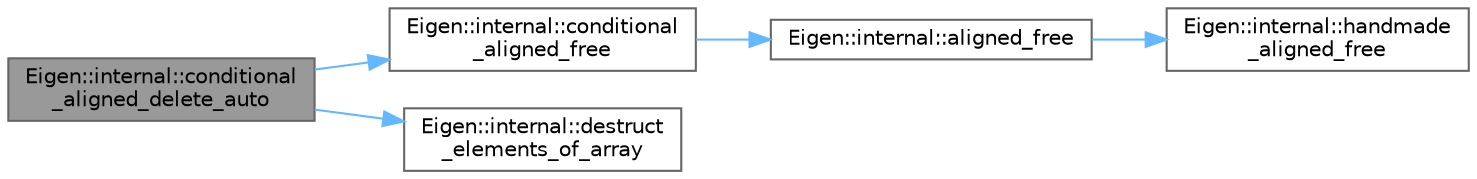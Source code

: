 digraph "Eigen::internal::conditional_aligned_delete_auto"
{
 // LATEX_PDF_SIZE
  bgcolor="transparent";
  edge [fontname=Helvetica,fontsize=10,labelfontname=Helvetica,labelfontsize=10];
  node [fontname=Helvetica,fontsize=10,shape=box,height=0.2,width=0.4];
  rankdir="LR";
  Node1 [id="Node000001",label="Eigen::internal::conditional\l_aligned_delete_auto",height=0.2,width=0.4,color="gray40", fillcolor="grey60", style="filled", fontcolor="black",tooltip=" "];
  Node1 -> Node2 [id="edge1_Node000001_Node000002",color="steelblue1",style="solid",tooltip=" "];
  Node2 [id="Node000002",label="Eigen::internal::conditional\l_aligned_free",height=0.2,width=0.4,color="grey40", fillcolor="white", style="filled",URL="$namespace_eigen_1_1internal.html#a2a7fb46ed6502862862b417071e3d618",tooltip=" "];
  Node2 -> Node3 [id="edge2_Node000002_Node000003",color="steelblue1",style="solid",tooltip=" "];
  Node3 [id="Node000003",label="Eigen::internal::aligned_free",height=0.2,width=0.4,color="grey40", fillcolor="white", style="filled",URL="$namespace_eigen_1_1internal.html#adad153f95799bcc02d86235418c0a73f",tooltip=" "];
  Node3 -> Node4 [id="edge3_Node000003_Node000004",color="steelblue1",style="solid",tooltip=" "];
  Node4 [id="Node000004",label="Eigen::internal::handmade\l_aligned_free",height=0.2,width=0.4,color="grey40", fillcolor="white", style="filled",URL="$namespace_eigen_1_1internal.html#a2a2e468d0c36a0b52ab8e22efdc6ca67",tooltip=" "];
  Node1 -> Node5 [id="edge4_Node000001_Node000005",color="steelblue1",style="solid",tooltip=" "];
  Node5 [id="Node000005",label="Eigen::internal::destruct\l_elements_of_array",height=0.2,width=0.4,color="grey40", fillcolor="white", style="filled",URL="$namespace_eigen_1_1internal.html#a6f532d76e83ab848ef30d9540bc6c66c",tooltip=" "];
}
